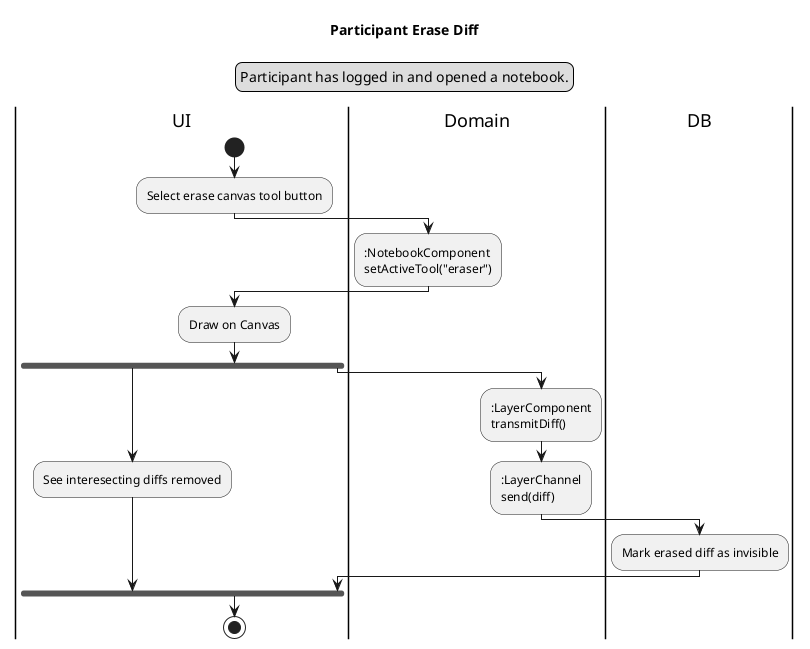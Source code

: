 @startuml Participant Erase Diff
Title Participant Erase Diff
legend top
Participant has logged in and opened a notebook.
endlegend

|UI|
start
:Select erase canvas tool button;
|Domain|
::NotebookComponent
setActiveTool("eraser");
|UI|
:Draw on Canvas;
fork
    |UI|
    :See interesecting diffs removed;
fork again
    |Domain|
    ::LayerComponent
    transmitDiff();
    ::LayerChannel
    send(diff);
    |DB|
    :Mark erased diff as invisible;
    |UI|
end fork
stop
@enduml